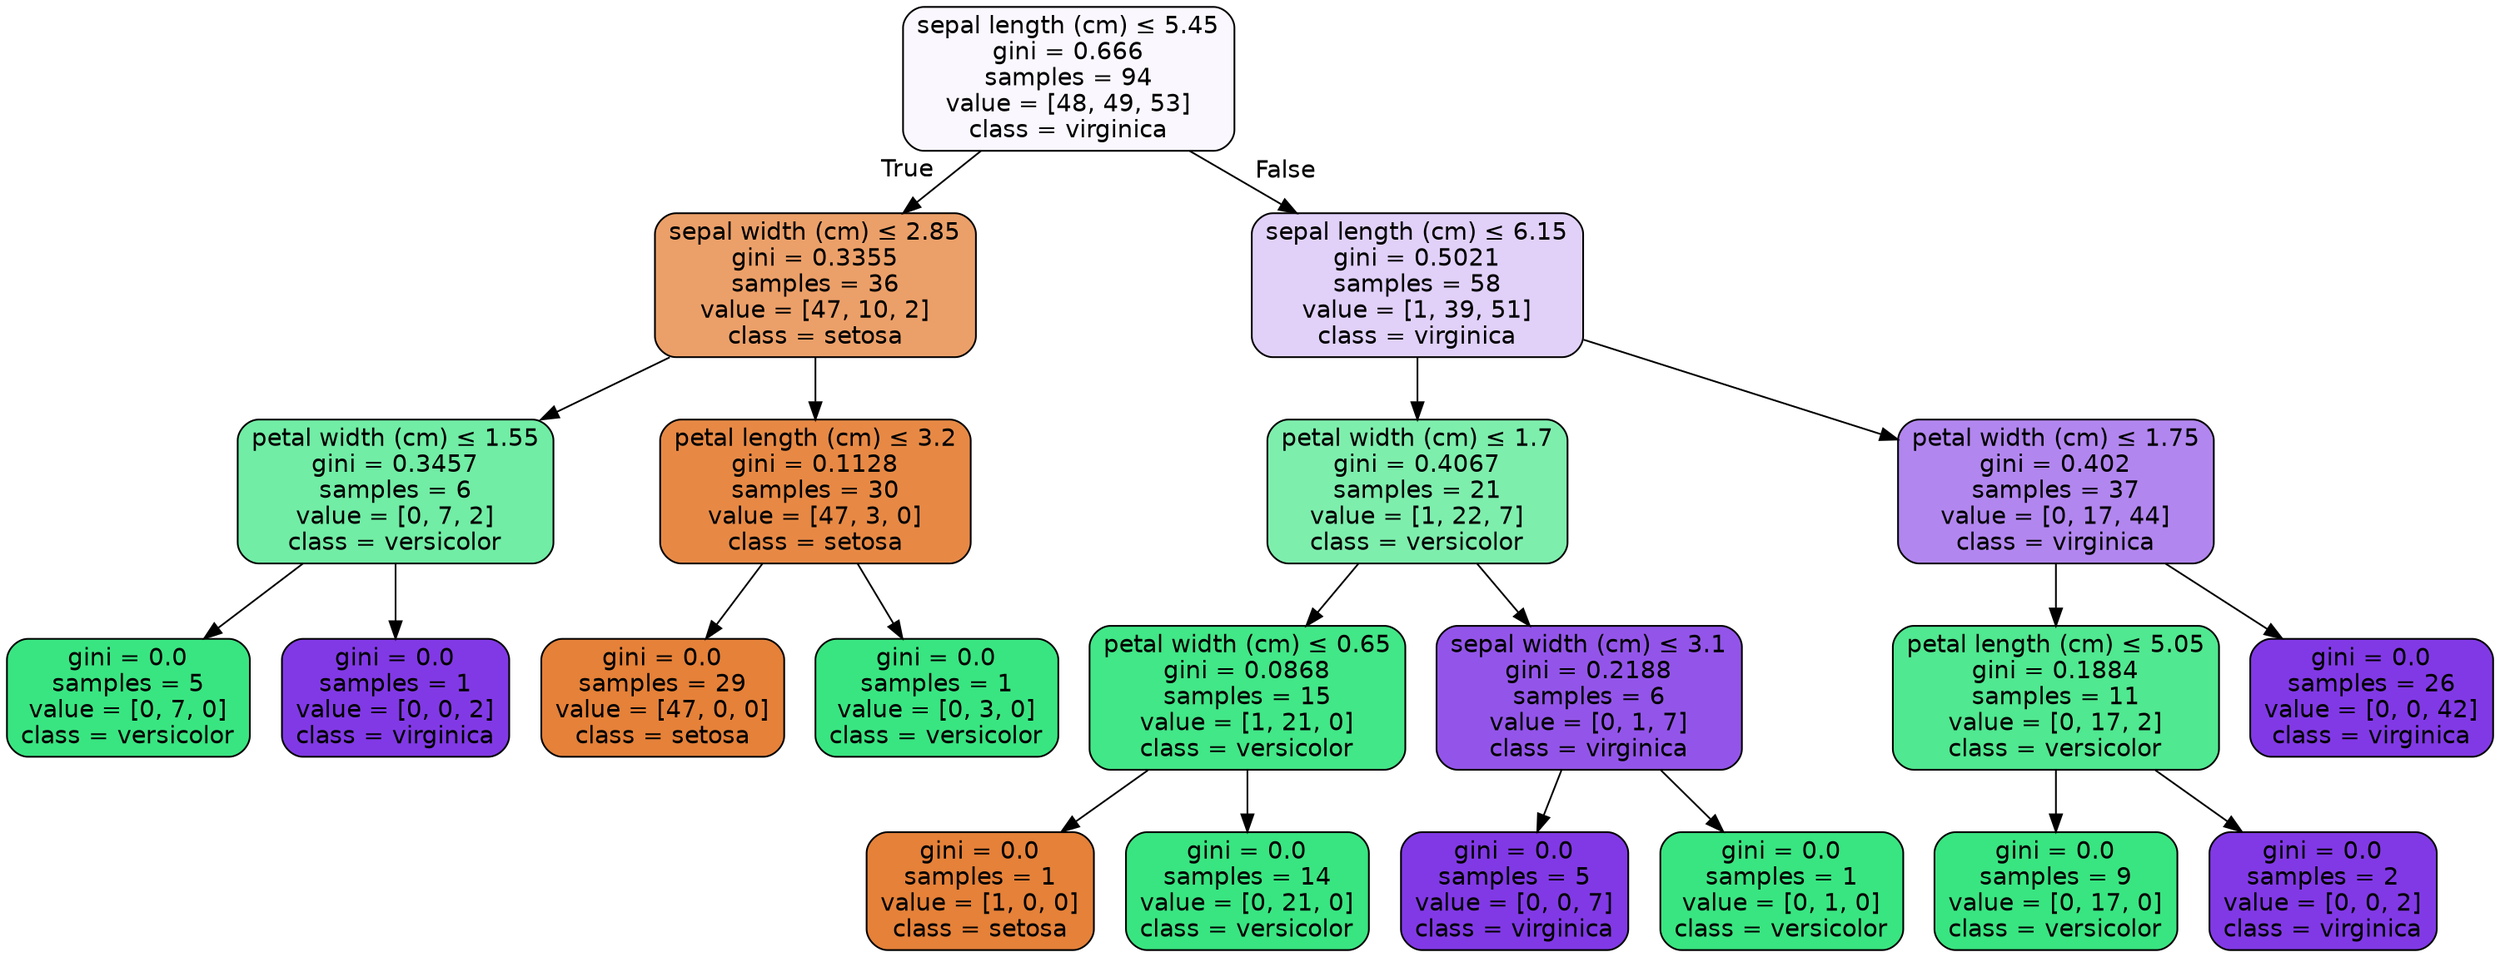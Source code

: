 digraph Tree {
node [shape=box, style="filled, rounded", color="black", fontname=helvetica] ;
edge [fontname=helvetica] ;
0 [label=<sepal length (cm) &le; 5.45<br/>gini = 0.666<br/>samples = 94<br/>value = [48, 49, 53]<br/>class = virginica>, fillcolor="#8139e50a"] ;
1 [label=<sepal width (cm) &le; 2.85<br/>gini = 0.3355<br/>samples = 36<br/>value = [47, 10, 2]<br/>class = setosa>, fillcolor="#e58139c1"] ;
0 -> 1 [labeldistance=2.5, labelangle=45, headlabel="True"] ;
2 [label=<petal width (cm) &le; 1.55<br/>gini = 0.3457<br/>samples = 6<br/>value = [0, 7, 2]<br/>class = versicolor>, fillcolor="#39e581b6"] ;
1 -> 2 ;
3 [label=<gini = 0.0<br/>samples = 5<br/>value = [0, 7, 0]<br/>class = versicolor>, fillcolor="#39e581ff"] ;
2 -> 3 ;
4 [label=<gini = 0.0<br/>samples = 1<br/>value = [0, 0, 2]<br/>class = virginica>, fillcolor="#8139e5ff"] ;
2 -> 4 ;
5 [label=<petal length (cm) &le; 3.2<br/>gini = 0.1128<br/>samples = 30<br/>value = [47, 3, 0]<br/>class = setosa>, fillcolor="#e58139ef"] ;
1 -> 5 ;
6 [label=<gini = 0.0<br/>samples = 29<br/>value = [47, 0, 0]<br/>class = setosa>, fillcolor="#e58139ff"] ;
5 -> 6 ;
7 [label=<gini = 0.0<br/>samples = 1<br/>value = [0, 3, 0]<br/>class = versicolor>, fillcolor="#39e581ff"] ;
5 -> 7 ;
8 [label=<sepal length (cm) &le; 6.15<br/>gini = 0.5021<br/>samples = 58<br/>value = [1, 39, 51]<br/>class = virginica>, fillcolor="#8139e53b"] ;
0 -> 8 [labeldistance=2.5, labelangle=-45, headlabel="False"] ;
9 [label=<petal width (cm) &le; 1.7<br/>gini = 0.4067<br/>samples = 21<br/>value = [1, 22, 7]<br/>class = versicolor>, fillcolor="#39e581a6"] ;
8 -> 9 ;
10 [label=<petal width (cm) &le; 0.65<br/>gini = 0.0868<br/>samples = 15<br/>value = [1, 21, 0]<br/>class = versicolor>, fillcolor="#39e581f3"] ;
9 -> 10 ;
11 [label=<gini = 0.0<br/>samples = 1<br/>value = [1, 0, 0]<br/>class = setosa>, fillcolor="#e58139ff"] ;
10 -> 11 ;
12 [label=<gini = 0.0<br/>samples = 14<br/>value = [0, 21, 0]<br/>class = versicolor>, fillcolor="#39e581ff"] ;
10 -> 12 ;
13 [label=<sepal width (cm) &le; 3.1<br/>gini = 0.2188<br/>samples = 6<br/>value = [0, 1, 7]<br/>class = virginica>, fillcolor="#8139e5db"] ;
9 -> 13 ;
14 [label=<gini = 0.0<br/>samples = 5<br/>value = [0, 0, 7]<br/>class = virginica>, fillcolor="#8139e5ff"] ;
13 -> 14 ;
15 [label=<gini = 0.0<br/>samples = 1<br/>value = [0, 1, 0]<br/>class = versicolor>, fillcolor="#39e581ff"] ;
13 -> 15 ;
16 [label=<petal width (cm) &le; 1.75<br/>gini = 0.402<br/>samples = 37<br/>value = [0, 17, 44]<br/>class = virginica>, fillcolor="#8139e59c"] ;
8 -> 16 ;
17 [label=<petal length (cm) &le; 5.05<br/>gini = 0.1884<br/>samples = 11<br/>value = [0, 17, 2]<br/>class = versicolor>, fillcolor="#39e581e1"] ;
16 -> 17 ;
18 [label=<gini = 0.0<br/>samples = 9<br/>value = [0, 17, 0]<br/>class = versicolor>, fillcolor="#39e581ff"] ;
17 -> 18 ;
19 [label=<gini = 0.0<br/>samples = 2<br/>value = [0, 0, 2]<br/>class = virginica>, fillcolor="#8139e5ff"] ;
17 -> 19 ;
20 [label=<gini = 0.0<br/>samples = 26<br/>value = [0, 0, 42]<br/>class = virginica>, fillcolor="#8139e5ff"] ;
16 -> 20 ;
}